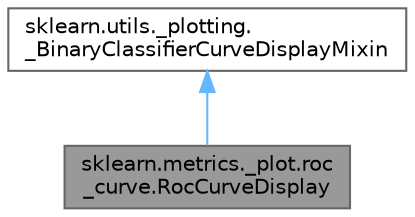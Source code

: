 digraph "sklearn.metrics._plot.roc_curve.RocCurveDisplay"
{
 // LATEX_PDF_SIZE
  bgcolor="transparent";
  edge [fontname=Helvetica,fontsize=10,labelfontname=Helvetica,labelfontsize=10];
  node [fontname=Helvetica,fontsize=10,shape=box,height=0.2,width=0.4];
  Node1 [id="Node000001",label="sklearn.metrics._plot.roc\l_curve.RocCurveDisplay",height=0.2,width=0.4,color="gray40", fillcolor="grey60", style="filled", fontcolor="black",tooltip=" "];
  Node2 -> Node1 [id="edge2_Node000001_Node000002",dir="back",color="steelblue1",style="solid",tooltip=" "];
  Node2 [id="Node000002",label="sklearn.utils._plotting.\l_BinaryClassifierCurveDisplayMixin",height=0.2,width=0.4,color="gray40", fillcolor="white", style="filled",URL="$d6/d6c/classsklearn_1_1utils_1_1__plotting_1_1__BinaryClassifierCurveDisplayMixin.html",tooltip=" "];
}
